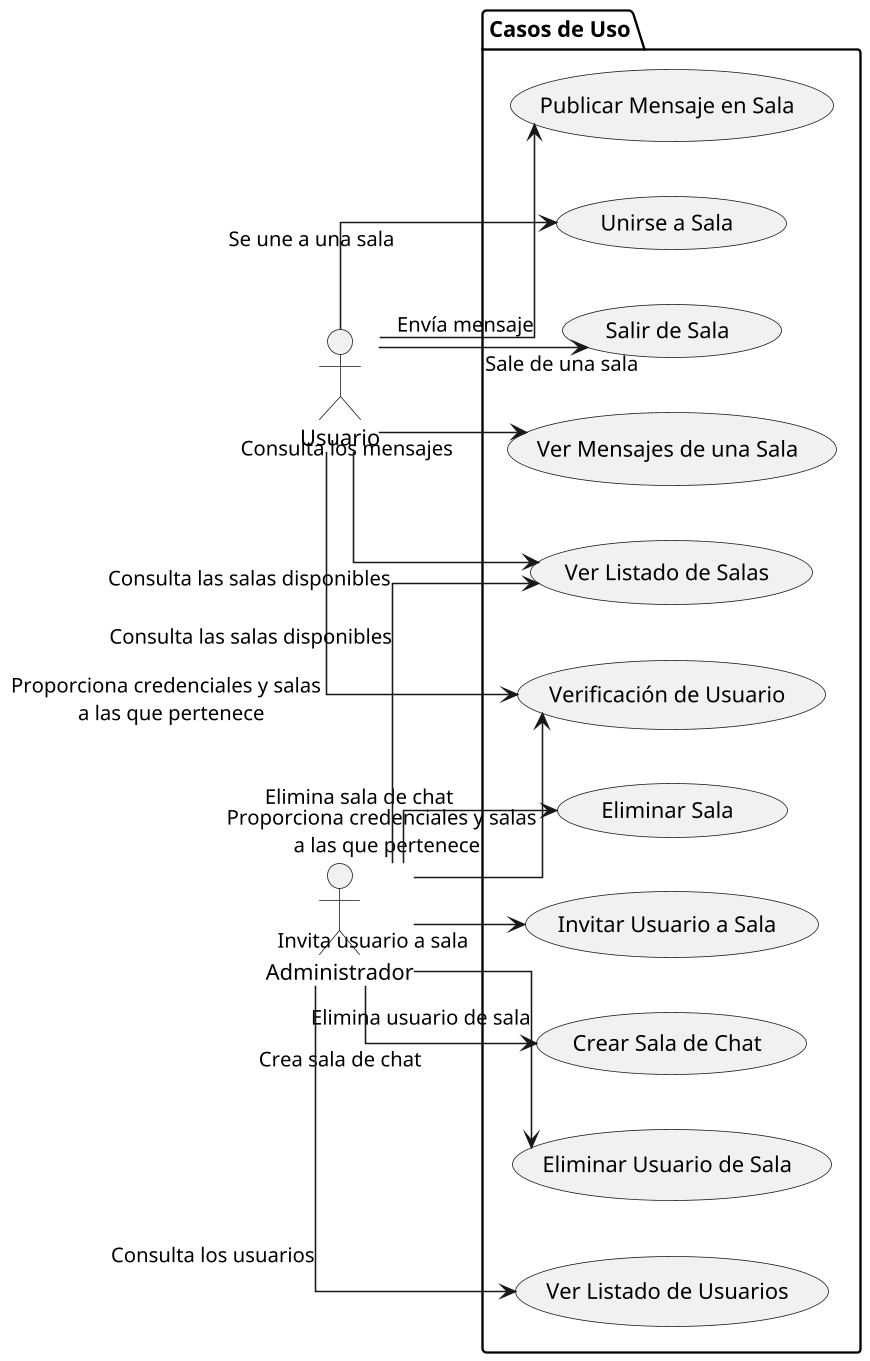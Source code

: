 @startuml

skinparam shadowing false
skinparam dpi 150
skinparam linetype ortho
skinparam wrapWidth 200
left to right direction

actor Usuario
actor Administrador

package "Casos de Uso" {

  usecase "Verificación de Usuario" as UC1
  usecase "Ver Mensajes de una Sala" as UC2
  usecase "Publicar Mensaje en Sala" as UC3
  usecase "Crear Sala de Chat" as UC4
  usecase "Unirse a Sala" as UC5
  usecase "Salir de Sala" as UC6
  usecase "Eliminar Sala" as UC7
  usecase "Invitar Usuario a Sala" as UC8
  usecase "Eliminar Usuario de Sala" as UC9
  usecase "Ver Listado de Salas" as UC10
  usecase "Ver Listado de Usuarios" as UC11

  Usuario --> UC1 : "Proporciona credenciales y salas \n a las que pertenece"
  Usuario --> UC2 : "Consulta los mensajes"
  Usuario --> UC3 : "Envía mensaje"
  Usuario --> UC5 : "Se une a una sala"
  Usuario --> UC6 : "Sale de una sala"
  Usuario --> UC10 : "Consulta las salas disponibles"

  Administrador --> UC1 : "Proporciona credenciales y salas \n a las que pertenece"
  Administrador --> UC4 : "Crea sala de chat"
  Administrador --> UC7 : "Elimina sala de chat"
  Administrador --> UC8 : "Invita usuario a sala"
  Administrador --> UC9 : "Elimina usuario de sala"
  Administrador --> UC10 : "Consulta las salas disponibles"
  Administrador --> UC11 : "Consulta los usuarios"

}

@enduml
